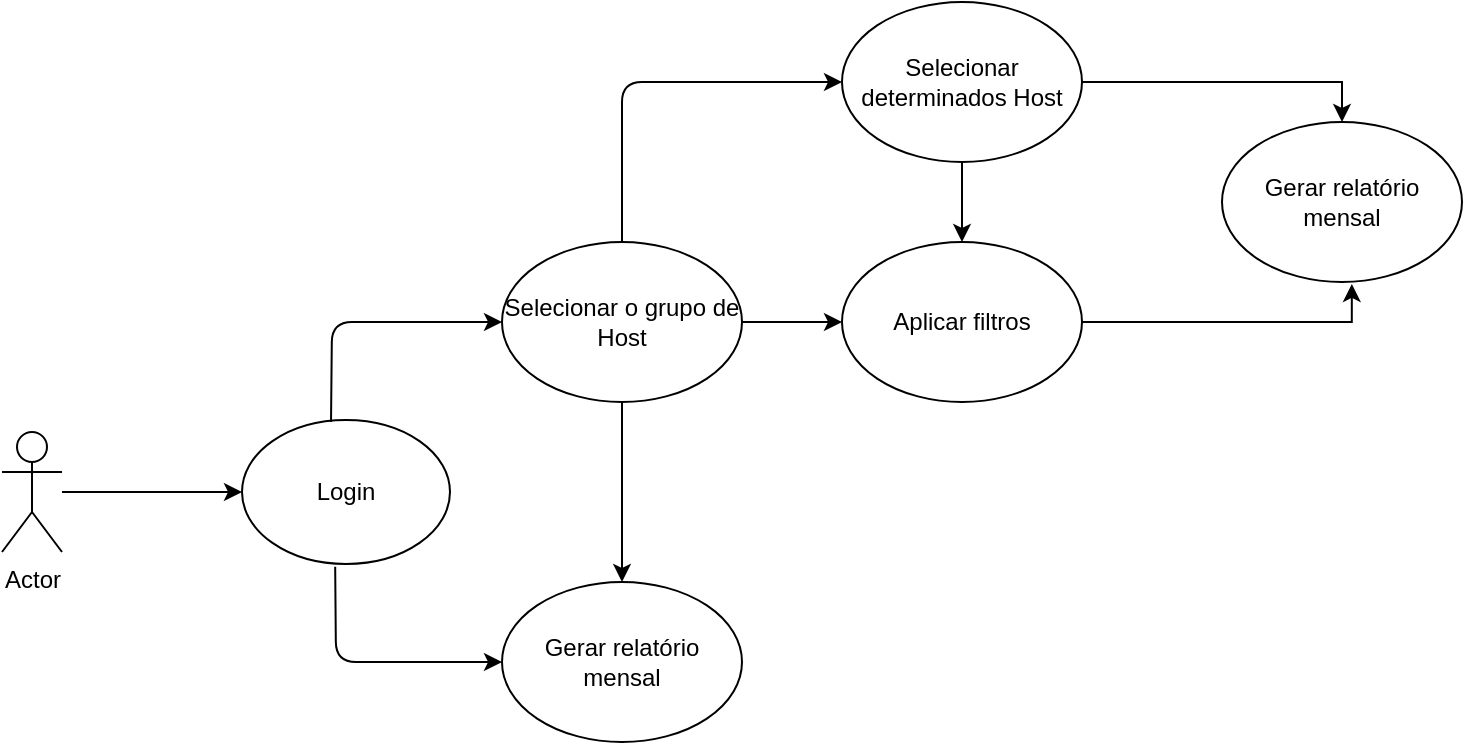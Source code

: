 <mxfile version="11.3.0" type="device" pages="1"><diagram id="nXjsTyfP0L_awvssNcyY" name="Page-1"><mxGraphModel dx="981" dy="1717" grid="1" gridSize="10" guides="1" tooltips="1" connect="1" arrows="1" fold="1" page="1" pageScale="1" pageWidth="827" pageHeight="1169" math="0" shadow="0"><root><mxCell id="0"/><mxCell id="1" parent="0"/><mxCell id="wX_FQbUI8m_-3jrIzXZu-11" style="edgeStyle=orthogonalEdgeStyle;rounded=0;orthogonalLoop=1;jettySize=auto;html=1;" edge="1" parent="1" source="wX_FQbUI8m_-3jrIzXZu-2" target="wX_FQbUI8m_-3jrIzXZu-8"><mxGeometry relative="1" as="geometry"/></mxCell><mxCell id="wX_FQbUI8m_-3jrIzXZu-2" value="Actor" style="shape=umlActor;verticalLabelPosition=bottom;labelBackgroundColor=#ffffff;verticalAlign=top;html=1;outlineConnect=0;" vertex="1" parent="1"><mxGeometry x="60" y="175" width="30" height="60" as="geometry"/></mxCell><mxCell id="wX_FQbUI8m_-3jrIzXZu-8" value="Login" style="ellipse;whiteSpace=wrap;html=1;" vertex="1" parent="1"><mxGeometry x="180" y="169" width="104" height="72" as="geometry"/></mxCell><mxCell id="wX_FQbUI8m_-3jrIzXZu-26" style="edgeStyle=orthogonalEdgeStyle;rounded=0;orthogonalLoop=1;jettySize=auto;html=1;" edge="1" parent="1" source="wX_FQbUI8m_-3jrIzXZu-12" target="wX_FQbUI8m_-3jrIzXZu-16"><mxGeometry relative="1" as="geometry"/></mxCell><mxCell id="wX_FQbUI8m_-3jrIzXZu-27" style="edgeStyle=orthogonalEdgeStyle;rounded=0;orthogonalLoop=1;jettySize=auto;html=1;entryX=0;entryY=0.5;entryDx=0;entryDy=0;" edge="1" parent="1" source="wX_FQbUI8m_-3jrIzXZu-12" target="wX_FQbUI8m_-3jrIzXZu-25"><mxGeometry relative="1" as="geometry"/></mxCell><mxCell id="wX_FQbUI8m_-3jrIzXZu-12" value="Selecionar o grupo de Host" style="ellipse;whiteSpace=wrap;html=1;" vertex="1" parent="1"><mxGeometry x="310" y="80" width="120" height="80" as="geometry"/></mxCell><mxCell id="wX_FQbUI8m_-3jrIzXZu-15" value="" style="endArrow=classic;html=1;entryX=0;entryY=0.5;entryDx=0;entryDy=0;exitX=0.428;exitY=0.013;exitDx=0;exitDy=0;exitPerimeter=0;" edge="1" parent="1" source="wX_FQbUI8m_-3jrIzXZu-8" target="wX_FQbUI8m_-3jrIzXZu-12"><mxGeometry width="50" height="50" relative="1" as="geometry"><mxPoint x="240" y="170" as="sourcePoint"/><mxPoint x="290" y="120" as="targetPoint"/><Array as="points"><mxPoint x="225" y="120"/></Array></mxGeometry></mxCell><mxCell id="wX_FQbUI8m_-3jrIzXZu-16" value="Gerar relatório mensal" style="ellipse;whiteSpace=wrap;html=1;" vertex="1" parent="1"><mxGeometry x="310" y="250" width="120" height="80" as="geometry"/></mxCell><mxCell id="wX_FQbUI8m_-3jrIzXZu-20" value="" style="endArrow=classic;html=1;entryX=0;entryY=0.5;entryDx=0;entryDy=0;exitX=0.448;exitY=1.019;exitDx=0;exitDy=0;exitPerimeter=0;" edge="1" parent="1" source="wX_FQbUI8m_-3jrIzXZu-8" target="wX_FQbUI8m_-3jrIzXZu-16"><mxGeometry width="50" height="50" relative="1" as="geometry"><mxPoint x="224.512" y="329.936" as="sourcePoint"/><mxPoint x="310" y="280" as="targetPoint"/><Array as="points"><mxPoint x="227" y="290"/></Array></mxGeometry></mxCell><mxCell id="wX_FQbUI8m_-3jrIzXZu-28" style="edgeStyle=orthogonalEdgeStyle;rounded=0;orthogonalLoop=1;jettySize=auto;html=1;entryX=0.5;entryY=0;entryDx=0;entryDy=0;" edge="1" parent="1" source="wX_FQbUI8m_-3jrIzXZu-22" target="wX_FQbUI8m_-3jrIzXZu-25"><mxGeometry relative="1" as="geometry"/></mxCell><mxCell id="wX_FQbUI8m_-3jrIzXZu-32" style="edgeStyle=orthogonalEdgeStyle;rounded=0;orthogonalLoop=1;jettySize=auto;html=1;entryX=0.5;entryY=0;entryDx=0;entryDy=0;" edge="1" parent="1" source="wX_FQbUI8m_-3jrIzXZu-22" target="wX_FQbUI8m_-3jrIzXZu-31"><mxGeometry relative="1" as="geometry"/></mxCell><mxCell id="wX_FQbUI8m_-3jrIzXZu-22" value="Selecionar determinados Host" style="ellipse;whiteSpace=wrap;html=1;" vertex="1" parent="1"><mxGeometry x="480" y="-40" width="120" height="80" as="geometry"/></mxCell><mxCell id="wX_FQbUI8m_-3jrIzXZu-23" value="" style="endArrow=classic;html=1;entryX=0;entryY=0.5;entryDx=0;entryDy=0;exitX=0.5;exitY=0;exitDx=0;exitDy=0;" edge="1" parent="1" source="wX_FQbUI8m_-3jrIzXZu-12" target="wX_FQbUI8m_-3jrIzXZu-22"><mxGeometry width="50" height="50" relative="1" as="geometry"><mxPoint x="360.012" y="79.936" as="sourcePoint"/><mxPoint x="445.5" y="30" as="targetPoint"/><Array as="points"><mxPoint x="370"/></Array></mxGeometry></mxCell><mxCell id="wX_FQbUI8m_-3jrIzXZu-33" style="edgeStyle=orthogonalEdgeStyle;rounded=0;orthogonalLoop=1;jettySize=auto;html=1;entryX=0.541;entryY=1.012;entryDx=0;entryDy=0;entryPerimeter=0;" edge="1" parent="1" source="wX_FQbUI8m_-3jrIzXZu-25" target="wX_FQbUI8m_-3jrIzXZu-31"><mxGeometry relative="1" as="geometry"><mxPoint x="740" y="110.0" as="targetPoint"/><Array as="points"><mxPoint x="735" y="120"/></Array></mxGeometry></mxCell><mxCell id="wX_FQbUI8m_-3jrIzXZu-25" value="Aplicar filtros&lt;br&gt;" style="ellipse;whiteSpace=wrap;html=1;" vertex="1" parent="1"><mxGeometry x="480" y="80" width="120" height="80" as="geometry"/></mxCell><mxCell id="wX_FQbUI8m_-3jrIzXZu-31" value="Gerar relatório mensal" style="ellipse;whiteSpace=wrap;html=1;" vertex="1" parent="1"><mxGeometry x="670" y="20" width="120" height="80" as="geometry"/></mxCell></root></mxGraphModel></diagram></mxfile>